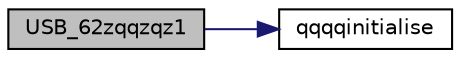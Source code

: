 digraph "USB_62zqqzqz1"
{
  edge [fontname="Helvetica",fontsize="10",labelfontname="Helvetica",labelfontsize="10"];
  node [fontname="Helvetica",fontsize="10",shape=record];
  rankdir="LR";
  Node1923 [label="USB_62zqqzqz1",height=0.2,width=0.4,color="black", fillcolor="grey75", style="filled", fontcolor="black"];
  Node1923 -> Node1924 [color="midnightblue",fontsize="10",style="solid",fontname="Helvetica"];
  Node1924 [label="qqqqinitialise",height=0.2,width=0.4,color="black", fillcolor="white", style="filled",URL="$inszt___u_s_b_8c.html#ab860f96a01c75c73f8c0cafc5ac84896"];
}
